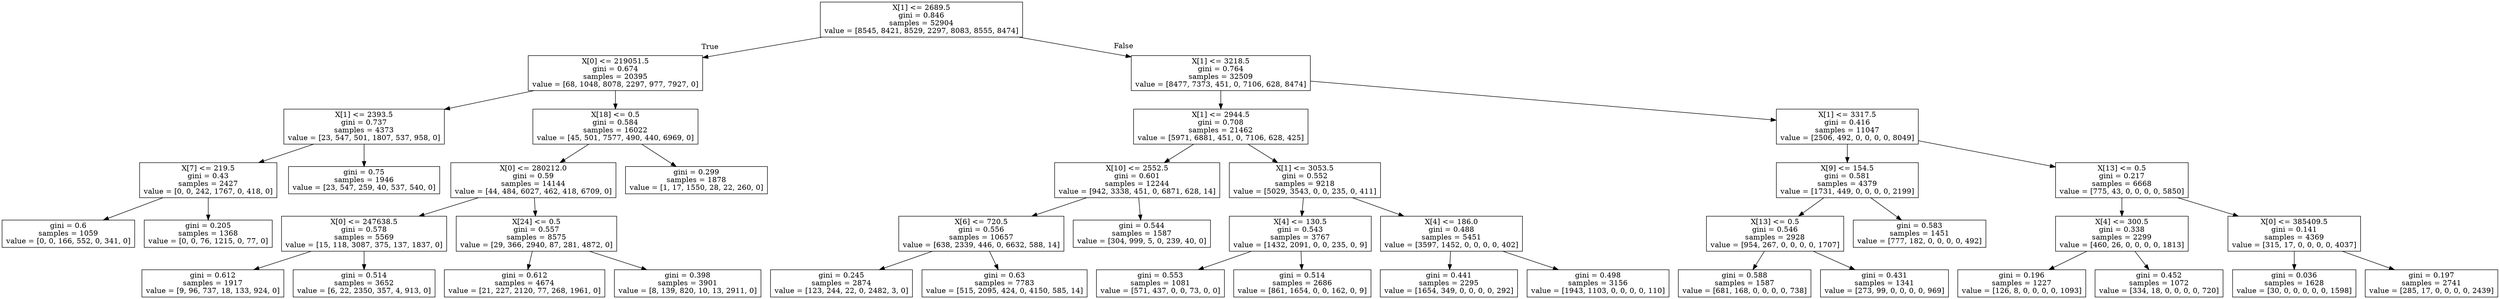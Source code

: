 digraph Tree {
node [shape=box] ;
0 [label="X[1] <= 2689.5\ngini = 0.846\nsamples = 52904\nvalue = [8545, 8421, 8529, 2297, 8083, 8555, 8474]"] ;
1 [label="X[0] <= 219051.5\ngini = 0.674\nsamples = 20395\nvalue = [68, 1048, 8078, 2297, 977, 7927, 0]"] ;
0 -> 1 [labeldistance=2.5, labelangle=45, headlabel="True"] ;
2 [label="X[1] <= 2393.5\ngini = 0.737\nsamples = 4373\nvalue = [23, 547, 501, 1807, 537, 958, 0]"] ;
1 -> 2 ;
3 [label="X[7] <= 219.5\ngini = 0.43\nsamples = 2427\nvalue = [0, 0, 242, 1767, 0, 418, 0]"] ;
2 -> 3 ;
4 [label="gini = 0.6\nsamples = 1059\nvalue = [0, 0, 166, 552, 0, 341, 0]"] ;
3 -> 4 ;
5 [label="gini = 0.205\nsamples = 1368\nvalue = [0, 0, 76, 1215, 0, 77, 0]"] ;
3 -> 5 ;
6 [label="gini = 0.75\nsamples = 1946\nvalue = [23, 547, 259, 40, 537, 540, 0]"] ;
2 -> 6 ;
7 [label="X[18] <= 0.5\ngini = 0.584\nsamples = 16022\nvalue = [45, 501, 7577, 490, 440, 6969, 0]"] ;
1 -> 7 ;
8 [label="X[0] <= 280212.0\ngini = 0.59\nsamples = 14144\nvalue = [44, 484, 6027, 462, 418, 6709, 0]"] ;
7 -> 8 ;
9 [label="X[0] <= 247638.5\ngini = 0.578\nsamples = 5569\nvalue = [15, 118, 3087, 375, 137, 1837, 0]"] ;
8 -> 9 ;
10 [label="gini = 0.612\nsamples = 1917\nvalue = [9, 96, 737, 18, 133, 924, 0]"] ;
9 -> 10 ;
11 [label="gini = 0.514\nsamples = 3652\nvalue = [6, 22, 2350, 357, 4, 913, 0]"] ;
9 -> 11 ;
12 [label="X[24] <= 0.5\ngini = 0.557\nsamples = 8575\nvalue = [29, 366, 2940, 87, 281, 4872, 0]"] ;
8 -> 12 ;
13 [label="gini = 0.612\nsamples = 4674\nvalue = [21, 227, 2120, 77, 268, 1961, 0]"] ;
12 -> 13 ;
14 [label="gini = 0.398\nsamples = 3901\nvalue = [8, 139, 820, 10, 13, 2911, 0]"] ;
12 -> 14 ;
15 [label="gini = 0.299\nsamples = 1878\nvalue = [1, 17, 1550, 28, 22, 260, 0]"] ;
7 -> 15 ;
16 [label="X[1] <= 3218.5\ngini = 0.764\nsamples = 32509\nvalue = [8477, 7373, 451, 0, 7106, 628, 8474]"] ;
0 -> 16 [labeldistance=2.5, labelangle=-45, headlabel="False"] ;
17 [label="X[1] <= 2944.5\ngini = 0.708\nsamples = 21462\nvalue = [5971, 6881, 451, 0, 7106, 628, 425]"] ;
16 -> 17 ;
18 [label="X[10] <= 2552.5\ngini = 0.601\nsamples = 12244\nvalue = [942, 3338, 451, 0, 6871, 628, 14]"] ;
17 -> 18 ;
19 [label="X[6] <= 720.5\ngini = 0.556\nsamples = 10657\nvalue = [638, 2339, 446, 0, 6632, 588, 14]"] ;
18 -> 19 ;
20 [label="gini = 0.245\nsamples = 2874\nvalue = [123, 244, 22, 0, 2482, 3, 0]"] ;
19 -> 20 ;
21 [label="gini = 0.63\nsamples = 7783\nvalue = [515, 2095, 424, 0, 4150, 585, 14]"] ;
19 -> 21 ;
22 [label="gini = 0.544\nsamples = 1587\nvalue = [304, 999, 5, 0, 239, 40, 0]"] ;
18 -> 22 ;
23 [label="X[1] <= 3053.5\ngini = 0.552\nsamples = 9218\nvalue = [5029, 3543, 0, 0, 235, 0, 411]"] ;
17 -> 23 ;
24 [label="X[4] <= 130.5\ngini = 0.543\nsamples = 3767\nvalue = [1432, 2091, 0, 0, 235, 0, 9]"] ;
23 -> 24 ;
25 [label="gini = 0.553\nsamples = 1081\nvalue = [571, 437, 0, 0, 73, 0, 0]"] ;
24 -> 25 ;
26 [label="gini = 0.514\nsamples = 2686\nvalue = [861, 1654, 0, 0, 162, 0, 9]"] ;
24 -> 26 ;
27 [label="X[4] <= 186.0\ngini = 0.488\nsamples = 5451\nvalue = [3597, 1452, 0, 0, 0, 0, 402]"] ;
23 -> 27 ;
28 [label="gini = 0.441\nsamples = 2295\nvalue = [1654, 349, 0, 0, 0, 0, 292]"] ;
27 -> 28 ;
29 [label="gini = 0.498\nsamples = 3156\nvalue = [1943, 1103, 0, 0, 0, 0, 110]"] ;
27 -> 29 ;
30 [label="X[1] <= 3317.5\ngini = 0.416\nsamples = 11047\nvalue = [2506, 492, 0, 0, 0, 0, 8049]"] ;
16 -> 30 ;
31 [label="X[9] <= 154.5\ngini = 0.581\nsamples = 4379\nvalue = [1731, 449, 0, 0, 0, 0, 2199]"] ;
30 -> 31 ;
32 [label="X[13] <= 0.5\ngini = 0.546\nsamples = 2928\nvalue = [954, 267, 0, 0, 0, 0, 1707]"] ;
31 -> 32 ;
33 [label="gini = 0.588\nsamples = 1587\nvalue = [681, 168, 0, 0, 0, 0, 738]"] ;
32 -> 33 ;
34 [label="gini = 0.431\nsamples = 1341\nvalue = [273, 99, 0, 0, 0, 0, 969]"] ;
32 -> 34 ;
35 [label="gini = 0.583\nsamples = 1451\nvalue = [777, 182, 0, 0, 0, 0, 492]"] ;
31 -> 35 ;
36 [label="X[13] <= 0.5\ngini = 0.217\nsamples = 6668\nvalue = [775, 43, 0, 0, 0, 0, 5850]"] ;
30 -> 36 ;
37 [label="X[4] <= 300.5\ngini = 0.338\nsamples = 2299\nvalue = [460, 26, 0, 0, 0, 0, 1813]"] ;
36 -> 37 ;
38 [label="gini = 0.196\nsamples = 1227\nvalue = [126, 8, 0, 0, 0, 0, 1093]"] ;
37 -> 38 ;
39 [label="gini = 0.452\nsamples = 1072\nvalue = [334, 18, 0, 0, 0, 0, 720]"] ;
37 -> 39 ;
40 [label="X[0] <= 385409.5\ngini = 0.141\nsamples = 4369\nvalue = [315, 17, 0, 0, 0, 0, 4037]"] ;
36 -> 40 ;
41 [label="gini = 0.036\nsamples = 1628\nvalue = [30, 0, 0, 0, 0, 0, 1598]"] ;
40 -> 41 ;
42 [label="gini = 0.197\nsamples = 2741\nvalue = [285, 17, 0, 0, 0, 0, 2439]"] ;
40 -> 42 ;
}